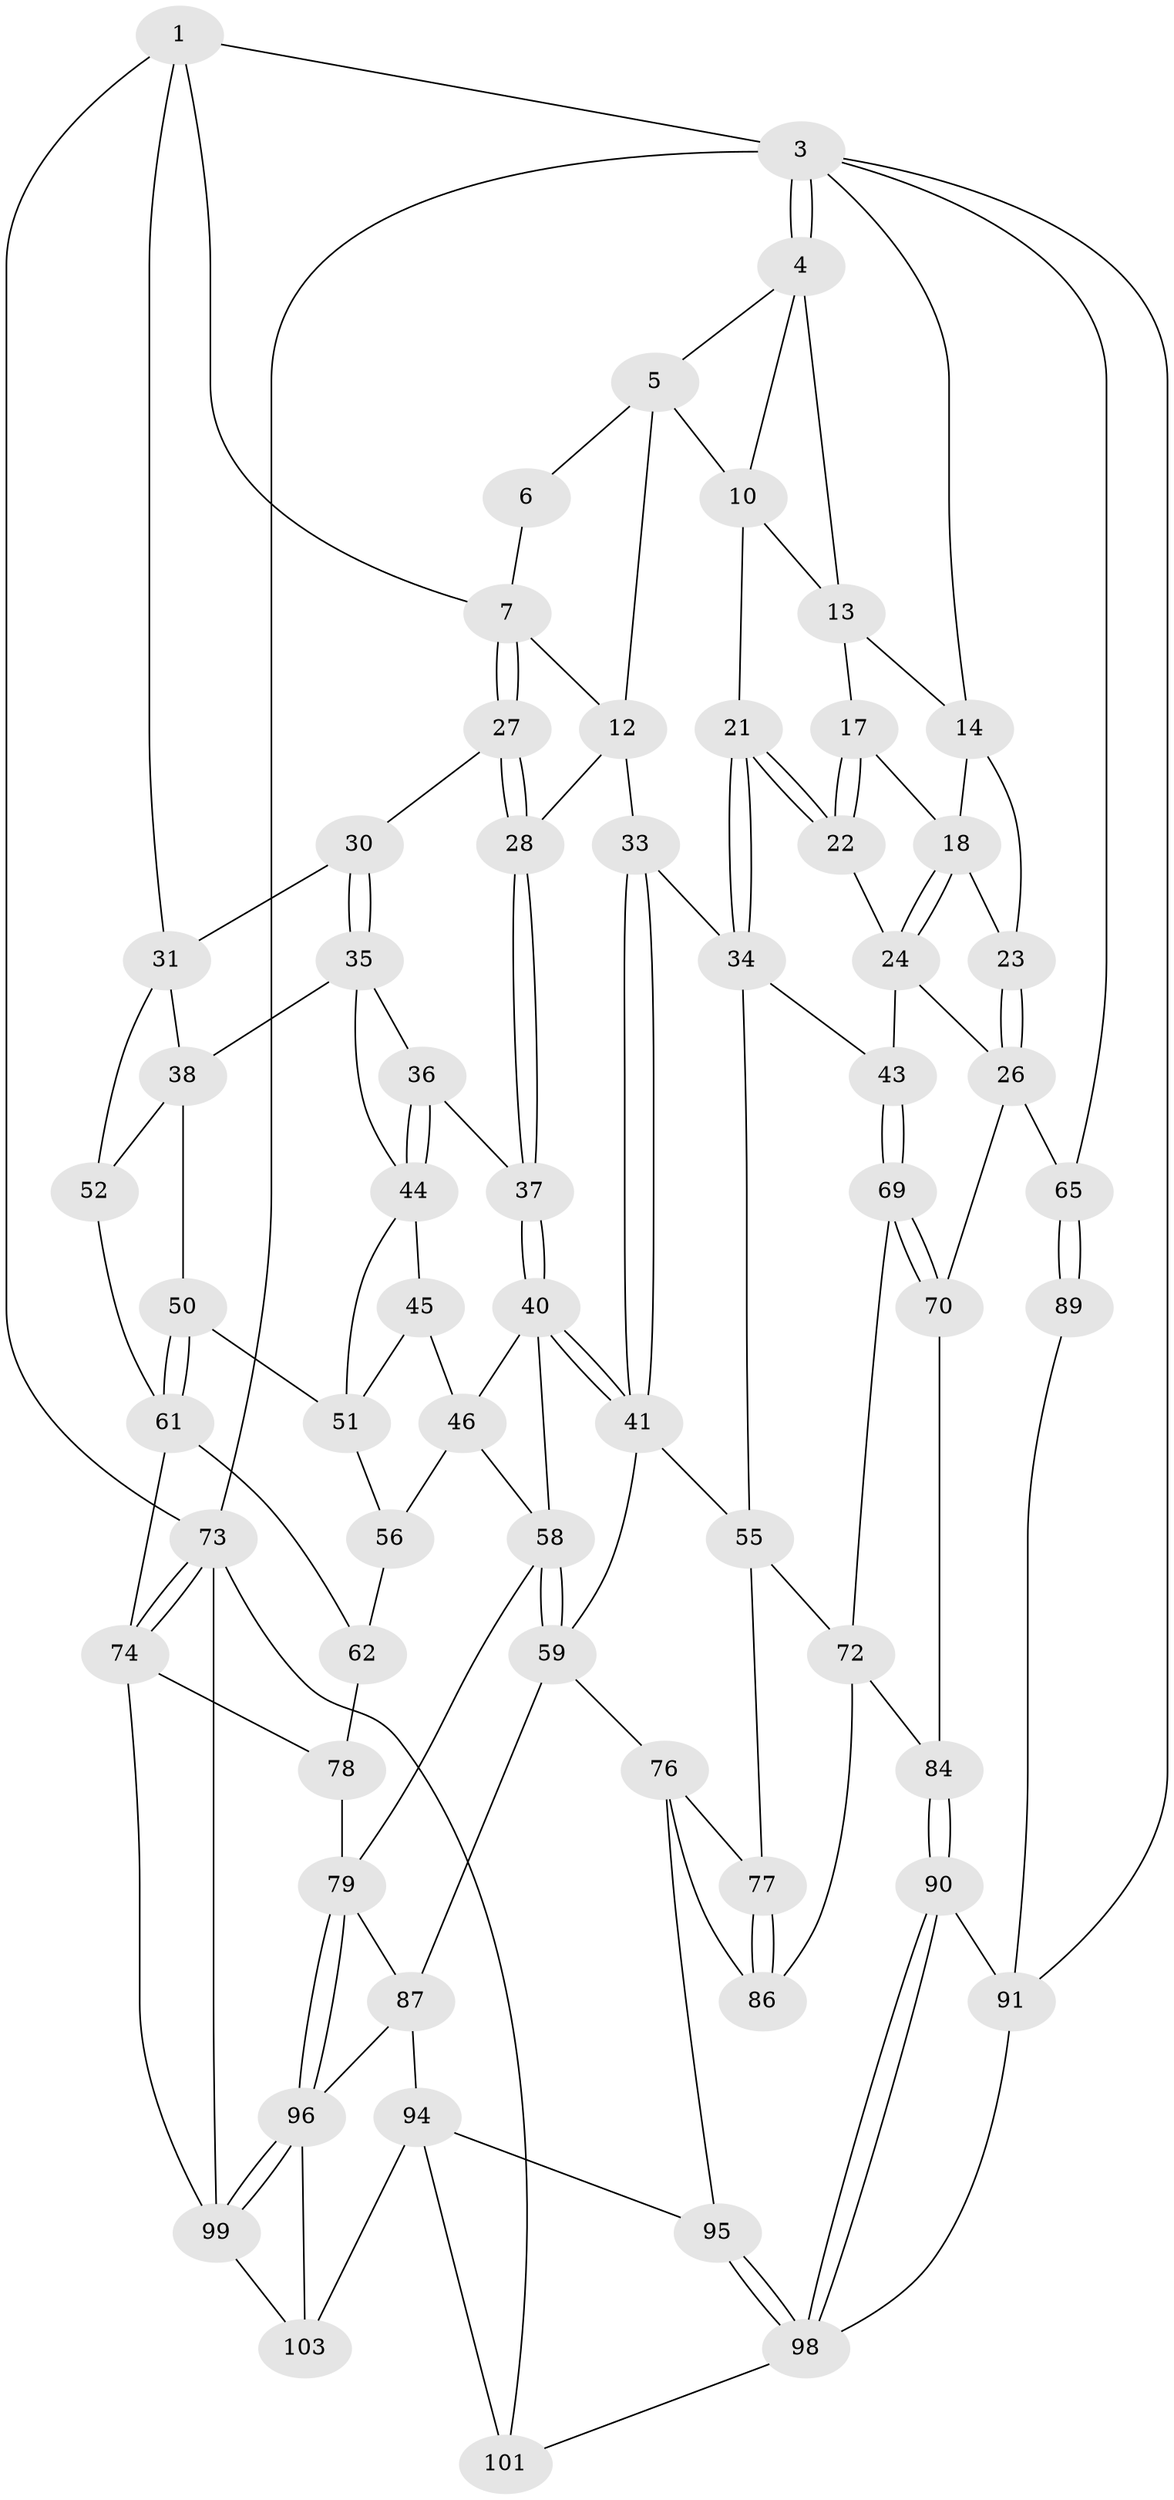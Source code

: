 // Generated by graph-tools (version 1.1) at 2025/52/02/27/25 19:52:41]
// undirected, 65 vertices, 142 edges
graph export_dot {
graph [start="1"]
  node [color=gray90,style=filled];
  1 [pos="+0.7595485682792811+0",super="+2"];
  3 [pos="+0+0",super="+67"];
  4 [pos="+0.18201510646459873+0",super="+11"];
  5 [pos="+0.49381784225791137+0",super="+9"];
  6 [pos="+0.5580664084466449+0"];
  7 [pos="+0.786714379697443+0.16357654219117473",super="+8"];
  10 [pos="+0.3449533161470117+0.25789008527640056",super="+20"];
  12 [pos="+0.5932434997172009+0.21741945617118805",super="+29"];
  13 [pos="+0.15345607959484275+0.10323171827285488",super="+16"];
  14 [pos="+0.08535274222340175+0.12296803731741697",super="+15"];
  17 [pos="+0.14843436220449271+0.1361635895918911"];
  18 [pos="+0.10822464931021927+0.21044445720984706",super="+19"];
  21 [pos="+0.3251883622196514+0.3116194661473446"];
  22 [pos="+0.2844245445207584+0.3054580256639371"];
  23 [pos="+0+0.2557256427878736"];
  24 [pos="+0.21341797279969127+0.2997971812512919",super="+25"];
  26 [pos="+0+0.3532670171090501",super="+64"];
  27 [pos="+0.8007278225762497+0.1875361269527193"];
  28 [pos="+0.6759808687232699+0.30147272559335675"];
  30 [pos="+0.867706029951268+0.18780636666621572"];
  31 [pos="+0.918181466438454+0.16069607067314723",super="+32"];
  33 [pos="+0.41378564829065817+0.41130850351742904"];
  34 [pos="+0.3332889884662588+0.33601201559853205",super="+42"];
  35 [pos="+0.9126522252791803+0.38563185467107935",super="+39"];
  36 [pos="+0.7052610272101056+0.35695726505709846"];
  37 [pos="+0.6915212687594335+0.34255802459274803"];
  38 [pos="+1+0.38772592062576844",super="+49"];
  40 [pos="+0.5864427788788684+0.5032551854528124",super="+47"];
  41 [pos="+0.43144307264286375+0.4594234391545545",super="+54"];
  43 [pos="+0.12462112371394844+0.5250162361780862"];
  44 [pos="+0.7302561972768103+0.4219576338214415",super="+48"];
  45 [pos="+0.7259290846423042+0.49372773001696757"];
  46 [pos="+0.6861470064615135+0.5316667887564914",super="+57"];
  50 [pos="+0.9098398285815948+0.5327544309362368"];
  51 [pos="+0.8774326494601832+0.5092522292403384",super="+53"];
  52 [pos="+1+0.4115941197579152"];
  55 [pos="+0.2867613777408431+0.610571631489782",super="+71"];
  56 [pos="+0.7993965340195359+0.6107514801232199"];
  58 [pos="+0.589345155000583+0.5756297967228341",super="+60"];
  59 [pos="+0.46554649298088535+0.6618982300402992",super="+75"];
  61 [pos="+0.9830067999967853+0.6221261678460841",super="+68"];
  62 [pos="+0.919258538988326+0.6590742472682227",super="+63"];
  65 [pos="+0+0.7390334673847524",super="+66"];
  69 [pos="+0.10035074534240687+0.6273863124393175"];
  70 [pos="+0.026905058861991037+0.6846098741476934"];
  72 [pos="+0.1534413400200982+0.6658856804794634",super="+83"];
  73 [pos="+1+1",super="+106"];
  74 [pos="+1+1",super="+81"];
  76 [pos="+0.4432510002637943+0.715835122619973",super="+88"];
  77 [pos="+0.28644960708760064+0.7388068033959863"];
  78 [pos="+0.8049792849831916+0.7762594794066239",super="+82"];
  79 [pos="+0.6894431357291616+0.7655653412059646",super="+80"];
  84 [pos="+0.2084884344106111+0.8191064382721266",super="+85"];
  86 [pos="+0.2841929239424875+0.7420558125804889"];
  87 [pos="+0.47874140931507614+0.7099241077681493",super="+93"];
  89 [pos="+0.07267443574920303+0.8025655310918642",super="+92"];
  90 [pos="+0.20896547478346103+0.8346174488352882"];
  91 [pos="+0.12831401844372423+0.9001907807610569",super="+105"];
  94 [pos="+0.4206264737157343+0.87532671094854",super="+100"];
  95 [pos="+0.3771070056038008+0.8735490195085555"];
  96 [pos="+0.6570289360161831+0.8352948336674868",super="+97"];
  98 [pos="+0.2896601350767849+0.9185997463289226",super="+102"];
  99 [pos="+0.735415062706192+0.9256750022860039",super="+104"];
  101 [pos="+0.3539247548054926+1"];
  103 [pos="+0.5707373758153731+0.9434284429809839"];
  1 -- 7;
  1 -- 3;
  1 -- 73;
  1 -- 31;
  3 -- 4;
  3 -- 4;
  3 -- 14;
  3 -- 91;
  3 -- 73;
  3 -- 65;
  4 -- 5;
  4 -- 10;
  4 -- 13;
  5 -- 6;
  5 -- 10;
  5 -- 12;
  6 -- 7;
  7 -- 27;
  7 -- 27;
  7 -- 12;
  10 -- 21;
  10 -- 13;
  12 -- 33;
  12 -- 28;
  13 -- 14;
  13 -- 17;
  14 -- 23;
  14 -- 18;
  17 -- 18;
  17 -- 22;
  17 -- 22;
  18 -- 24;
  18 -- 24;
  18 -- 23;
  21 -- 22;
  21 -- 22;
  21 -- 34;
  21 -- 34;
  22 -- 24;
  23 -- 26;
  23 -- 26;
  24 -- 26;
  24 -- 43;
  26 -- 65;
  26 -- 70;
  27 -- 28;
  27 -- 28;
  27 -- 30;
  28 -- 37;
  28 -- 37;
  30 -- 31;
  30 -- 35;
  30 -- 35;
  31 -- 38;
  31 -- 52;
  33 -- 34;
  33 -- 41;
  33 -- 41;
  34 -- 43;
  34 -- 55;
  35 -- 36;
  35 -- 44;
  35 -- 38;
  36 -- 37;
  36 -- 44;
  36 -- 44;
  37 -- 40;
  37 -- 40;
  38 -- 50;
  38 -- 52;
  40 -- 41;
  40 -- 41;
  40 -- 58;
  40 -- 46;
  41 -- 59;
  41 -- 55;
  43 -- 69;
  43 -- 69;
  44 -- 45;
  44 -- 51;
  45 -- 46;
  45 -- 51;
  46 -- 56;
  46 -- 58;
  50 -- 51;
  50 -- 61;
  50 -- 61;
  51 -- 56;
  52 -- 61;
  55 -- 72;
  55 -- 77;
  56 -- 62;
  58 -- 59;
  58 -- 59;
  58 -- 79;
  59 -- 76;
  59 -- 87;
  61 -- 62;
  61 -- 74;
  62 -- 78 [weight=2];
  65 -- 89 [weight=2];
  65 -- 89;
  69 -- 70;
  69 -- 70;
  69 -- 72;
  70 -- 84;
  72 -- 84;
  72 -- 86;
  73 -- 74;
  73 -- 74;
  73 -- 99;
  73 -- 101;
  74 -- 99;
  74 -- 78;
  76 -- 77;
  76 -- 86;
  76 -- 95;
  77 -- 86;
  77 -- 86;
  78 -- 79;
  79 -- 96;
  79 -- 96;
  79 -- 87;
  84 -- 90;
  84 -- 90;
  87 -- 96;
  87 -- 94;
  89 -- 91;
  90 -- 91;
  90 -- 98;
  90 -- 98;
  91 -- 98;
  94 -- 95;
  94 -- 101;
  94 -- 103;
  95 -- 98;
  95 -- 98;
  96 -- 99;
  96 -- 99;
  96 -- 103;
  98 -- 101;
  99 -- 103;
}
